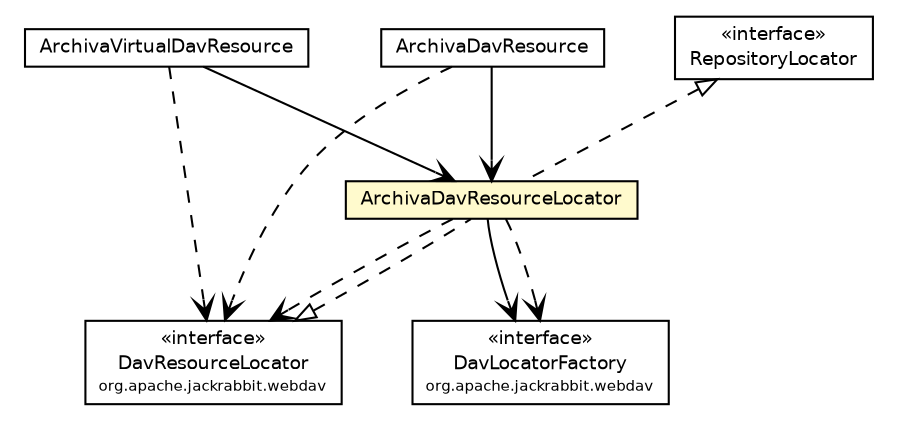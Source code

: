 #!/usr/local/bin/dot
#
# Class diagram 
# Generated by UmlGraph version 4.6 (http://www.spinellis.gr/sw/umlgraph)
#

digraph G {
	edge [fontname="Helvetica",fontsize=10,labelfontname="Helvetica",labelfontsize=10];
	node [fontname="Helvetica",fontsize=10,shape=plaintext];
	// org.apache.maven.archiva.webdav.RepositoryLocator
	c157450 [label=<<table border="0" cellborder="1" cellspacing="0" cellpadding="2" port="p" href="./RepositoryLocator.html">
		<tr><td><table border="0" cellspacing="0" cellpadding="1">
			<tr><td> &laquo;interface&raquo; </td></tr>
			<tr><td> RepositoryLocator </td></tr>
		</table></td></tr>
		</table>>, fontname="Helvetica", fontcolor="black", fontsize=9.0];
	// org.apache.maven.archiva.webdav.ArchivaVirtualDavResource
	c157453 [label=<<table border="0" cellborder="1" cellspacing="0" cellpadding="2" port="p" href="./ArchivaVirtualDavResource.html">
		<tr><td><table border="0" cellspacing="0" cellpadding="1">
			<tr><td> ArchivaVirtualDavResource </td></tr>
		</table></td></tr>
		</table>>, fontname="Helvetica", fontcolor="black", fontsize=9.0];
	// org.apache.maven.archiva.webdav.ArchivaDavResourceLocator
	c157456 [label=<<table border="0" cellborder="1" cellspacing="0" cellpadding="2" port="p" bgcolor="lemonChiffon" href="./ArchivaDavResourceLocator.html">
		<tr><td><table border="0" cellspacing="0" cellpadding="1">
			<tr><td> ArchivaDavResourceLocator </td></tr>
		</table></td></tr>
		</table>>, fontname="Helvetica", fontcolor="black", fontsize=9.0];
	// org.apache.maven.archiva.webdav.ArchivaDavResource
	c157458 [label=<<table border="0" cellborder="1" cellspacing="0" cellpadding="2" port="p" href="./ArchivaDavResource.html">
		<tr><td><table border="0" cellspacing="0" cellpadding="1">
			<tr><td> ArchivaDavResource </td></tr>
		</table></td></tr>
		</table>>, fontname="Helvetica", fontcolor="black", fontsize=9.0];
	//org.apache.maven.archiva.webdav.ArchivaDavResourceLocator implements org.apache.jackrabbit.webdav.DavResourceLocator
	c157484:p -> c157456:p [dir=back,arrowtail=empty,style=dashed];
	//org.apache.maven.archiva.webdav.ArchivaDavResourceLocator implements org.apache.maven.archiva.webdav.RepositoryLocator
	c157450:p -> c157456:p [dir=back,arrowtail=empty,style=dashed];
	// org.apache.maven.archiva.webdav.ArchivaVirtualDavResource NAVASSOC org.apache.maven.archiva.webdav.ArchivaDavResourceLocator
	c157453:p -> c157456:p [taillabel="", label="", headlabel="", fontname="Helvetica", fontcolor="black", fontsize=10.0, color="black", arrowhead=open];
	// org.apache.maven.archiva.webdav.ArchivaDavResourceLocator NAVASSOC org.apache.jackrabbit.webdav.DavLocatorFactory
	c157456:p -> c157485:p [taillabel="", label="", headlabel="", fontname="Helvetica", fontcolor="black", fontsize=10.0, color="black", arrowhead=open];
	// org.apache.maven.archiva.webdav.ArchivaDavResource NAVASSOC org.apache.maven.archiva.webdav.ArchivaDavResourceLocator
	c157458:p -> c157456:p [taillabel="", label="", headlabel="", fontname="Helvetica", fontcolor="black", fontsize=10.0, color="black", arrowhead=open];
	// org.apache.maven.archiva.webdav.ArchivaVirtualDavResource DEPEND org.apache.jackrabbit.webdav.DavResourceLocator
	c157453:p -> c157484:p [taillabel="", label="", headlabel="", fontname="Helvetica", fontcolor="black", fontsize=10.0, color="black", arrowhead=open, style=dashed];
	// org.apache.maven.archiva.webdav.ArchivaDavResourceLocator DEPEND org.apache.jackrabbit.webdav.DavResourceLocator
	c157456:p -> c157484:p [taillabel="", label="", headlabel="", fontname="Helvetica", fontcolor="black", fontsize=10.0, color="black", arrowhead=open, style=dashed];
	// org.apache.maven.archiva.webdav.ArchivaDavResourceLocator DEPEND org.apache.jackrabbit.webdav.DavLocatorFactory
	c157456:p -> c157485:p [taillabel="", label="", headlabel="", fontname="Helvetica", fontcolor="black", fontsize=10.0, color="black", arrowhead=open, style=dashed];
	// org.apache.maven.archiva.webdav.ArchivaDavResource DEPEND org.apache.jackrabbit.webdav.DavResourceLocator
	c157458:p -> c157484:p [taillabel="", label="", headlabel="", fontname="Helvetica", fontcolor="black", fontsize=10.0, color="black", arrowhead=open, style=dashed];
	// org.apache.jackrabbit.webdav.DavLocatorFactory
	c157485 [label=<<table border="0" cellborder="1" cellspacing="0" cellpadding="2" port="p" href="http://java.sun.com/j2se/1.4.2/docs/api/org/apache/jackrabbit/webdav/DavLocatorFactory.html">
		<tr><td><table border="0" cellspacing="0" cellpadding="1">
			<tr><td> &laquo;interface&raquo; </td></tr>
			<tr><td> DavLocatorFactory </td></tr>
			<tr><td><font point-size="7.0"> org.apache.jackrabbit.webdav </font></td></tr>
		</table></td></tr>
		</table>>, fontname="Helvetica", fontcolor="black", fontsize=9.0];
	// org.apache.jackrabbit.webdav.DavResourceLocator
	c157484 [label=<<table border="0" cellborder="1" cellspacing="0" cellpadding="2" port="p" href="http://java.sun.com/j2se/1.4.2/docs/api/org/apache/jackrabbit/webdav/DavResourceLocator.html">
		<tr><td><table border="0" cellspacing="0" cellpadding="1">
			<tr><td> &laquo;interface&raquo; </td></tr>
			<tr><td> DavResourceLocator </td></tr>
			<tr><td><font point-size="7.0"> org.apache.jackrabbit.webdav </font></td></tr>
		</table></td></tr>
		</table>>, fontname="Helvetica", fontcolor="black", fontsize=9.0];
}

